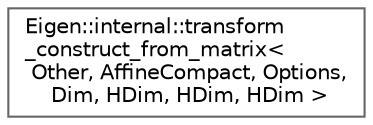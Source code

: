 digraph "Graphical Class Hierarchy"
{
 // LATEX_PDF_SIZE
  bgcolor="transparent";
  edge [fontname=Helvetica,fontsize=10,labelfontname=Helvetica,labelfontsize=10];
  node [fontname=Helvetica,fontsize=10,shape=box,height=0.2,width=0.4];
  rankdir="LR";
  Node0 [id="Node000000",label="Eigen::internal::transform\l_construct_from_matrix\<\l Other, AffineCompact, Options,\l Dim, HDim, HDim, HDim \>",height=0.2,width=0.4,color="grey40", fillcolor="white", style="filled",URL="$structEigen_1_1internal_1_1transform__construct__from__matrix_3_01Other_00_01AffineCompact_00_016667606c52bc62affddf804c45924489.html",tooltip=" "];
}
